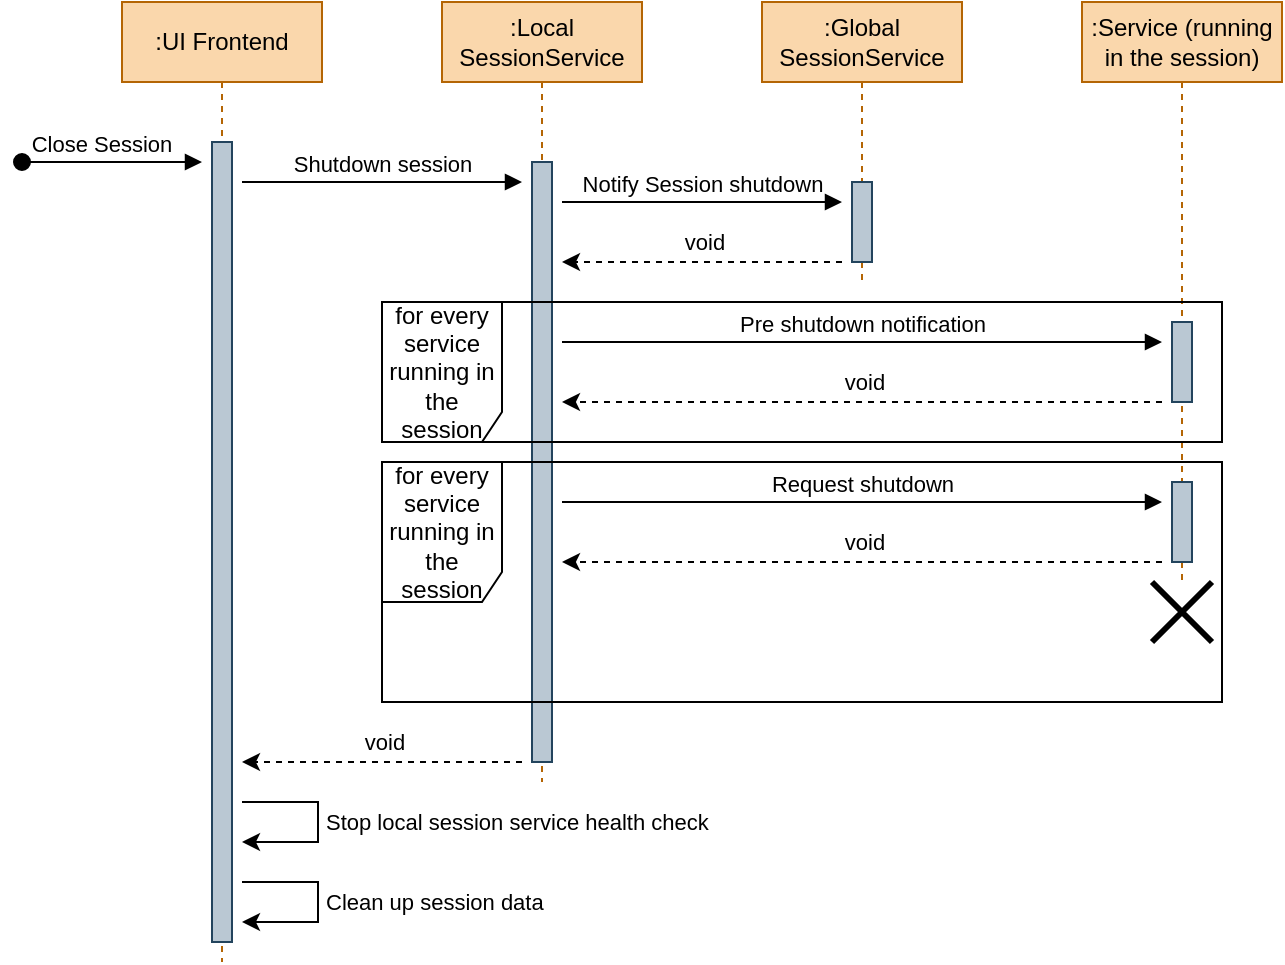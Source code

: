 <mxfile version="20.3.0" type="device"><diagram id="2D9N9dDM0rQvMRwO2Dex" name="Page-1"><mxGraphModel dx="1681" dy="700" grid="1" gridSize="10" guides="1" tooltips="1" connect="1" arrows="1" fold="1" page="1" pageScale="1" pageWidth="827" pageHeight="1169" math="0" shadow="0"><root><mxCell id="0"/><mxCell id="1" parent="0"/><mxCell id="uhqlC2J8uovUViNy5Lxz-1" value=":UI Frontend" style="shape=umlLifeline;perimeter=lifelinePerimeter;whiteSpace=wrap;html=1;container=1;collapsible=0;recursiveResize=0;outlineConnect=0;fillColor=#fad7ac;strokeColor=#b46504;fontColor=#000000;" vertex="1" parent="1"><mxGeometry x="80" y="40" width="100" height="480" as="geometry"/></mxCell><mxCell id="uhqlC2J8uovUViNy5Lxz-28" value="" style="html=1;points=[];perimeter=orthogonalPerimeter;fillColor=#bac8d3;strokeColor=#23445d;" vertex="1" parent="uhqlC2J8uovUViNy5Lxz-1"><mxGeometry x="45" y="70" width="10" height="400" as="geometry"/></mxCell><mxCell id="uhqlC2J8uovUViNy5Lxz-2" value=":Local SessionService" style="shape=umlLifeline;perimeter=lifelinePerimeter;whiteSpace=wrap;html=1;container=1;collapsible=0;recursiveResize=0;outlineConnect=0;fillColor=#fad7ac;strokeColor=#b46504;fontColor=#000000;" vertex="1" parent="1"><mxGeometry x="240" y="40" width="100" height="390" as="geometry"/></mxCell><mxCell id="uhqlC2J8uovUViNy5Lxz-6" value="Notify Session shutdown" style="html=1;verticalAlign=bottom;endArrow=block;rounded=0;" edge="1" parent="uhqlC2J8uovUViNy5Lxz-2"><mxGeometry width="80" relative="1" as="geometry"><mxPoint x="60" y="100" as="sourcePoint"/><mxPoint x="200" y="100" as="targetPoint"/></mxGeometry></mxCell><mxCell id="uhqlC2J8uovUViNy5Lxz-13" value="" style="html=1;points=[];perimeter=orthogonalPerimeter;fillColor=#bac8d3;strokeColor=#23445d;" vertex="1" parent="uhqlC2J8uovUViNy5Lxz-2"><mxGeometry x="45" y="80" width="10" height="300" as="geometry"/></mxCell><mxCell id="uhqlC2J8uovUViNy5Lxz-14" value="" style="endArrow=classic;html=1;rounded=0;dashed=1;" edge="1" parent="uhqlC2J8uovUViNy5Lxz-2"><mxGeometry width="50" height="50" relative="1" as="geometry"><mxPoint x="360" y="200" as="sourcePoint"/><mxPoint x="60" y="200" as="targetPoint"/></mxGeometry></mxCell><mxCell id="uhqlC2J8uovUViNy5Lxz-15" value="void" style="edgeLabel;html=1;align=center;verticalAlign=middle;resizable=0;points=[];" vertex="1" connectable="0" parent="uhqlC2J8uovUViNy5Lxz-14"><mxGeometry x="0.664" relative="1" as="geometry"><mxPoint x="100" y="-10" as="offset"/></mxGeometry></mxCell><mxCell id="uhqlC2J8uovUViNy5Lxz-22" value="for every service running in the session" style="shape=umlFrame;whiteSpace=wrap;html=1;width=60;height=70;" vertex="1" parent="uhqlC2J8uovUViNy5Lxz-2"><mxGeometry x="-30" y="230" width="420" height="120" as="geometry"/></mxCell><mxCell id="uhqlC2J8uovUViNy5Lxz-16" value="Request shutdown" style="html=1;verticalAlign=bottom;endArrow=block;rounded=0;" edge="1" parent="uhqlC2J8uovUViNy5Lxz-2"><mxGeometry width="80" relative="1" as="geometry"><mxPoint x="60" y="250" as="sourcePoint"/><mxPoint x="360" y="250" as="targetPoint"/></mxGeometry></mxCell><mxCell id="uhqlC2J8uovUViNy5Lxz-17" value="" style="endArrow=classic;html=1;rounded=0;dashed=1;" edge="1" parent="uhqlC2J8uovUViNy5Lxz-2"><mxGeometry width="50" height="50" relative="1" as="geometry"><mxPoint x="360" y="280" as="sourcePoint"/><mxPoint x="60" y="280" as="targetPoint"/></mxGeometry></mxCell><mxCell id="uhqlC2J8uovUViNy5Lxz-18" value="void" style="edgeLabel;html=1;align=center;verticalAlign=middle;resizable=0;points=[];" vertex="1" connectable="0" parent="uhqlC2J8uovUViNy5Lxz-17"><mxGeometry x="0.664" relative="1" as="geometry"><mxPoint x="100" y="-10" as="offset"/></mxGeometry></mxCell><mxCell id="uhqlC2J8uovUViNy5Lxz-23" value="" style="shape=umlDestroy;whiteSpace=wrap;html=1;strokeWidth=3;strokeColor=default;" vertex="1" parent="uhqlC2J8uovUViNy5Lxz-2"><mxGeometry x="355" y="290" width="30" height="30" as="geometry"/></mxCell><mxCell id="uhqlC2J8uovUViNy5Lxz-3" value="Close Session" style="verticalAlign=bottom;startArrow=oval;endArrow=block;startSize=8;shadow=0;strokeWidth=1;rounded=0;" edge="1" parent="1"><mxGeometry x="-0.111" relative="1" as="geometry"><mxPoint x="30" y="120" as="sourcePoint"/><mxPoint x="120" y="120" as="targetPoint"/><mxPoint as="offset"/></mxGeometry></mxCell><mxCell id="uhqlC2J8uovUViNy5Lxz-4" value="Shutdown session" style="html=1;verticalAlign=bottom;endArrow=block;rounded=0;" edge="1" parent="1"><mxGeometry width="80" relative="1" as="geometry"><mxPoint x="140" y="130" as="sourcePoint"/><mxPoint x="280" y="130" as="targetPoint"/></mxGeometry></mxCell><mxCell id="uhqlC2J8uovUViNy5Lxz-5" value=":Global SessionService" style="shape=umlLifeline;perimeter=lifelinePerimeter;whiteSpace=wrap;html=1;container=1;collapsible=0;recursiveResize=0;outlineConnect=0;fillColor=#fad7ac;strokeColor=#b46504;fontColor=#000000;" vertex="1" parent="1"><mxGeometry x="400" y="40" width="100" height="140" as="geometry"/></mxCell><mxCell id="uhqlC2J8uovUViNy5Lxz-10" value="Pre shutdown notification" style="html=1;verticalAlign=bottom;endArrow=block;rounded=0;" edge="1" parent="uhqlC2J8uovUViNy5Lxz-5"><mxGeometry width="80" relative="1" as="geometry"><mxPoint x="-100" y="170" as="sourcePoint"/><mxPoint x="200" y="170" as="targetPoint"/><mxPoint as="offset"/></mxGeometry></mxCell><mxCell id="uhqlC2J8uovUViNy5Lxz-12" value="" style="html=1;points=[];perimeter=orthogonalPerimeter;fillColor=#bac8d3;strokeColor=#23445d;" vertex="1" parent="uhqlC2J8uovUViNy5Lxz-5"><mxGeometry x="45" y="90" width="10" height="40" as="geometry"/></mxCell><mxCell id="uhqlC2J8uovUViNy5Lxz-7" value="" style="endArrow=classic;html=1;rounded=0;dashed=1;" edge="1" parent="1"><mxGeometry width="50" height="50" relative="1" as="geometry"><mxPoint x="440" y="170" as="sourcePoint"/><mxPoint x="300" y="170" as="targetPoint"/></mxGeometry></mxCell><mxCell id="uhqlC2J8uovUViNy5Lxz-8" value="void" style="edgeLabel;html=1;align=center;verticalAlign=middle;resizable=0;points=[];" vertex="1" connectable="0" parent="uhqlC2J8uovUViNy5Lxz-7"><mxGeometry x="0.664" relative="1" as="geometry"><mxPoint x="47" y="-10" as="offset"/></mxGeometry></mxCell><mxCell id="uhqlC2J8uovUViNy5Lxz-9" value=":Service (running in the session)" style="shape=umlLifeline;perimeter=lifelinePerimeter;whiteSpace=wrap;html=1;container=1;collapsible=0;recursiveResize=0;outlineConnect=0;fillColor=#fad7ac;strokeColor=#b46504;fontColor=#000000;" vertex="1" parent="1"><mxGeometry x="560" y="40" width="100" height="290" as="geometry"/></mxCell><mxCell id="uhqlC2J8uovUViNy5Lxz-19" value="" style="html=1;points=[];perimeter=orthogonalPerimeter;fillColor=#bac8d3;strokeColor=#23445d;" vertex="1" parent="uhqlC2J8uovUViNy5Lxz-9"><mxGeometry x="45" y="160" width="10" height="40" as="geometry"/></mxCell><mxCell id="uhqlC2J8uovUViNy5Lxz-20" value="" style="html=1;points=[];perimeter=orthogonalPerimeter;fillColor=#bac8d3;strokeColor=#23445d;" vertex="1" parent="uhqlC2J8uovUViNy5Lxz-9"><mxGeometry x="45" y="240" width="10" height="40" as="geometry"/></mxCell><mxCell id="uhqlC2J8uovUViNy5Lxz-21" value="for every service running in the session" style="shape=umlFrame;whiteSpace=wrap;html=1;width=60;height=70;" vertex="1" parent="1"><mxGeometry x="210" y="190" width="420" height="70" as="geometry"/></mxCell><mxCell id="uhqlC2J8uovUViNy5Lxz-24" style="edgeStyle=orthogonalEdgeStyle;rounded=0;orthogonalLoop=1;jettySize=auto;html=1;" edge="1" parent="1"><mxGeometry relative="1" as="geometry"><mxPoint x="140" y="460" as="targetPoint"/><mxPoint x="140" y="440" as="sourcePoint"/><Array as="points"><mxPoint x="178" y="440"/><mxPoint x="178" y="460"/></Array></mxGeometry></mxCell><mxCell id="uhqlC2J8uovUViNy5Lxz-25" value="Stop local session service health check" style="edgeLabel;html=1;align=left;verticalAlign=middle;resizable=0;points=[];" vertex="1" connectable="0" parent="uhqlC2J8uovUViNy5Lxz-24"><mxGeometry x="-0.066" relative="1" as="geometry"><mxPoint x="2" y="3" as="offset"/></mxGeometry></mxCell><mxCell id="uhqlC2J8uovUViNy5Lxz-26" value="" style="endArrow=classic;html=1;rounded=0;dashed=1;" edge="1" parent="1"><mxGeometry width="50" height="50" relative="1" as="geometry"><mxPoint x="280" y="420" as="sourcePoint"/><mxPoint x="140" y="420" as="targetPoint"/></mxGeometry></mxCell><mxCell id="uhqlC2J8uovUViNy5Lxz-27" value="void" style="edgeLabel;html=1;align=center;verticalAlign=middle;resizable=0;points=[];" vertex="1" connectable="0" parent="uhqlC2J8uovUViNy5Lxz-26"><mxGeometry x="0.664" relative="1" as="geometry"><mxPoint x="47" y="-10" as="offset"/></mxGeometry></mxCell><mxCell id="uhqlC2J8uovUViNy5Lxz-29" style="edgeStyle=orthogonalEdgeStyle;rounded=0;orthogonalLoop=1;jettySize=auto;html=1;" edge="1" parent="1"><mxGeometry relative="1" as="geometry"><mxPoint x="140" y="500" as="targetPoint"/><mxPoint x="140" y="480" as="sourcePoint"/><Array as="points"><mxPoint x="178" y="480"/><mxPoint x="178" y="500"/></Array></mxGeometry></mxCell><mxCell id="uhqlC2J8uovUViNy5Lxz-30" value="Clean up session data" style="edgeLabel;html=1;align=left;verticalAlign=middle;resizable=0;points=[];" vertex="1" connectable="0" parent="uhqlC2J8uovUViNy5Lxz-29"><mxGeometry x="-0.066" relative="1" as="geometry"><mxPoint x="2" y="3" as="offset"/></mxGeometry></mxCell></root></mxGraphModel></diagram></mxfile>